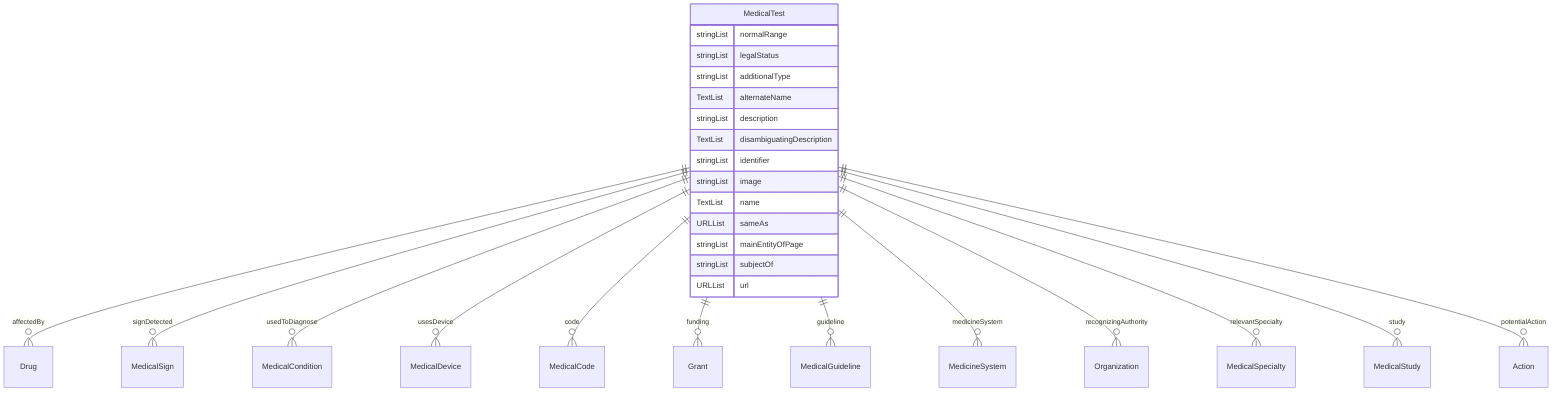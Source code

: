 erDiagram
MedicalTest {
    stringList normalRange  
    stringList legalStatus  
    stringList additionalType  
    TextList alternateName  
    stringList description  
    TextList disambiguatingDescription  
    stringList identifier  
    stringList image  
    TextList name  
    URLList sameAs  
    stringList mainEntityOfPage  
    stringList subjectOf  
    URLList url  
}

MedicalTest ||--}o Drug : "affectedBy"
MedicalTest ||--}o MedicalSign : "signDetected"
MedicalTest ||--}o MedicalCondition : "usedToDiagnose"
MedicalTest ||--}o MedicalDevice : "usesDevice"
MedicalTest ||--}o MedicalCode : "code"
MedicalTest ||--}o Grant : "funding"
MedicalTest ||--}o MedicalGuideline : "guideline"
MedicalTest ||--}o MedicineSystem : "medicineSystem"
MedicalTest ||--}o Organization : "recognizingAuthority"
MedicalTest ||--}o MedicalSpecialty : "relevantSpecialty"
MedicalTest ||--}o MedicalStudy : "study"
MedicalTest ||--}o Action : "potentialAction"